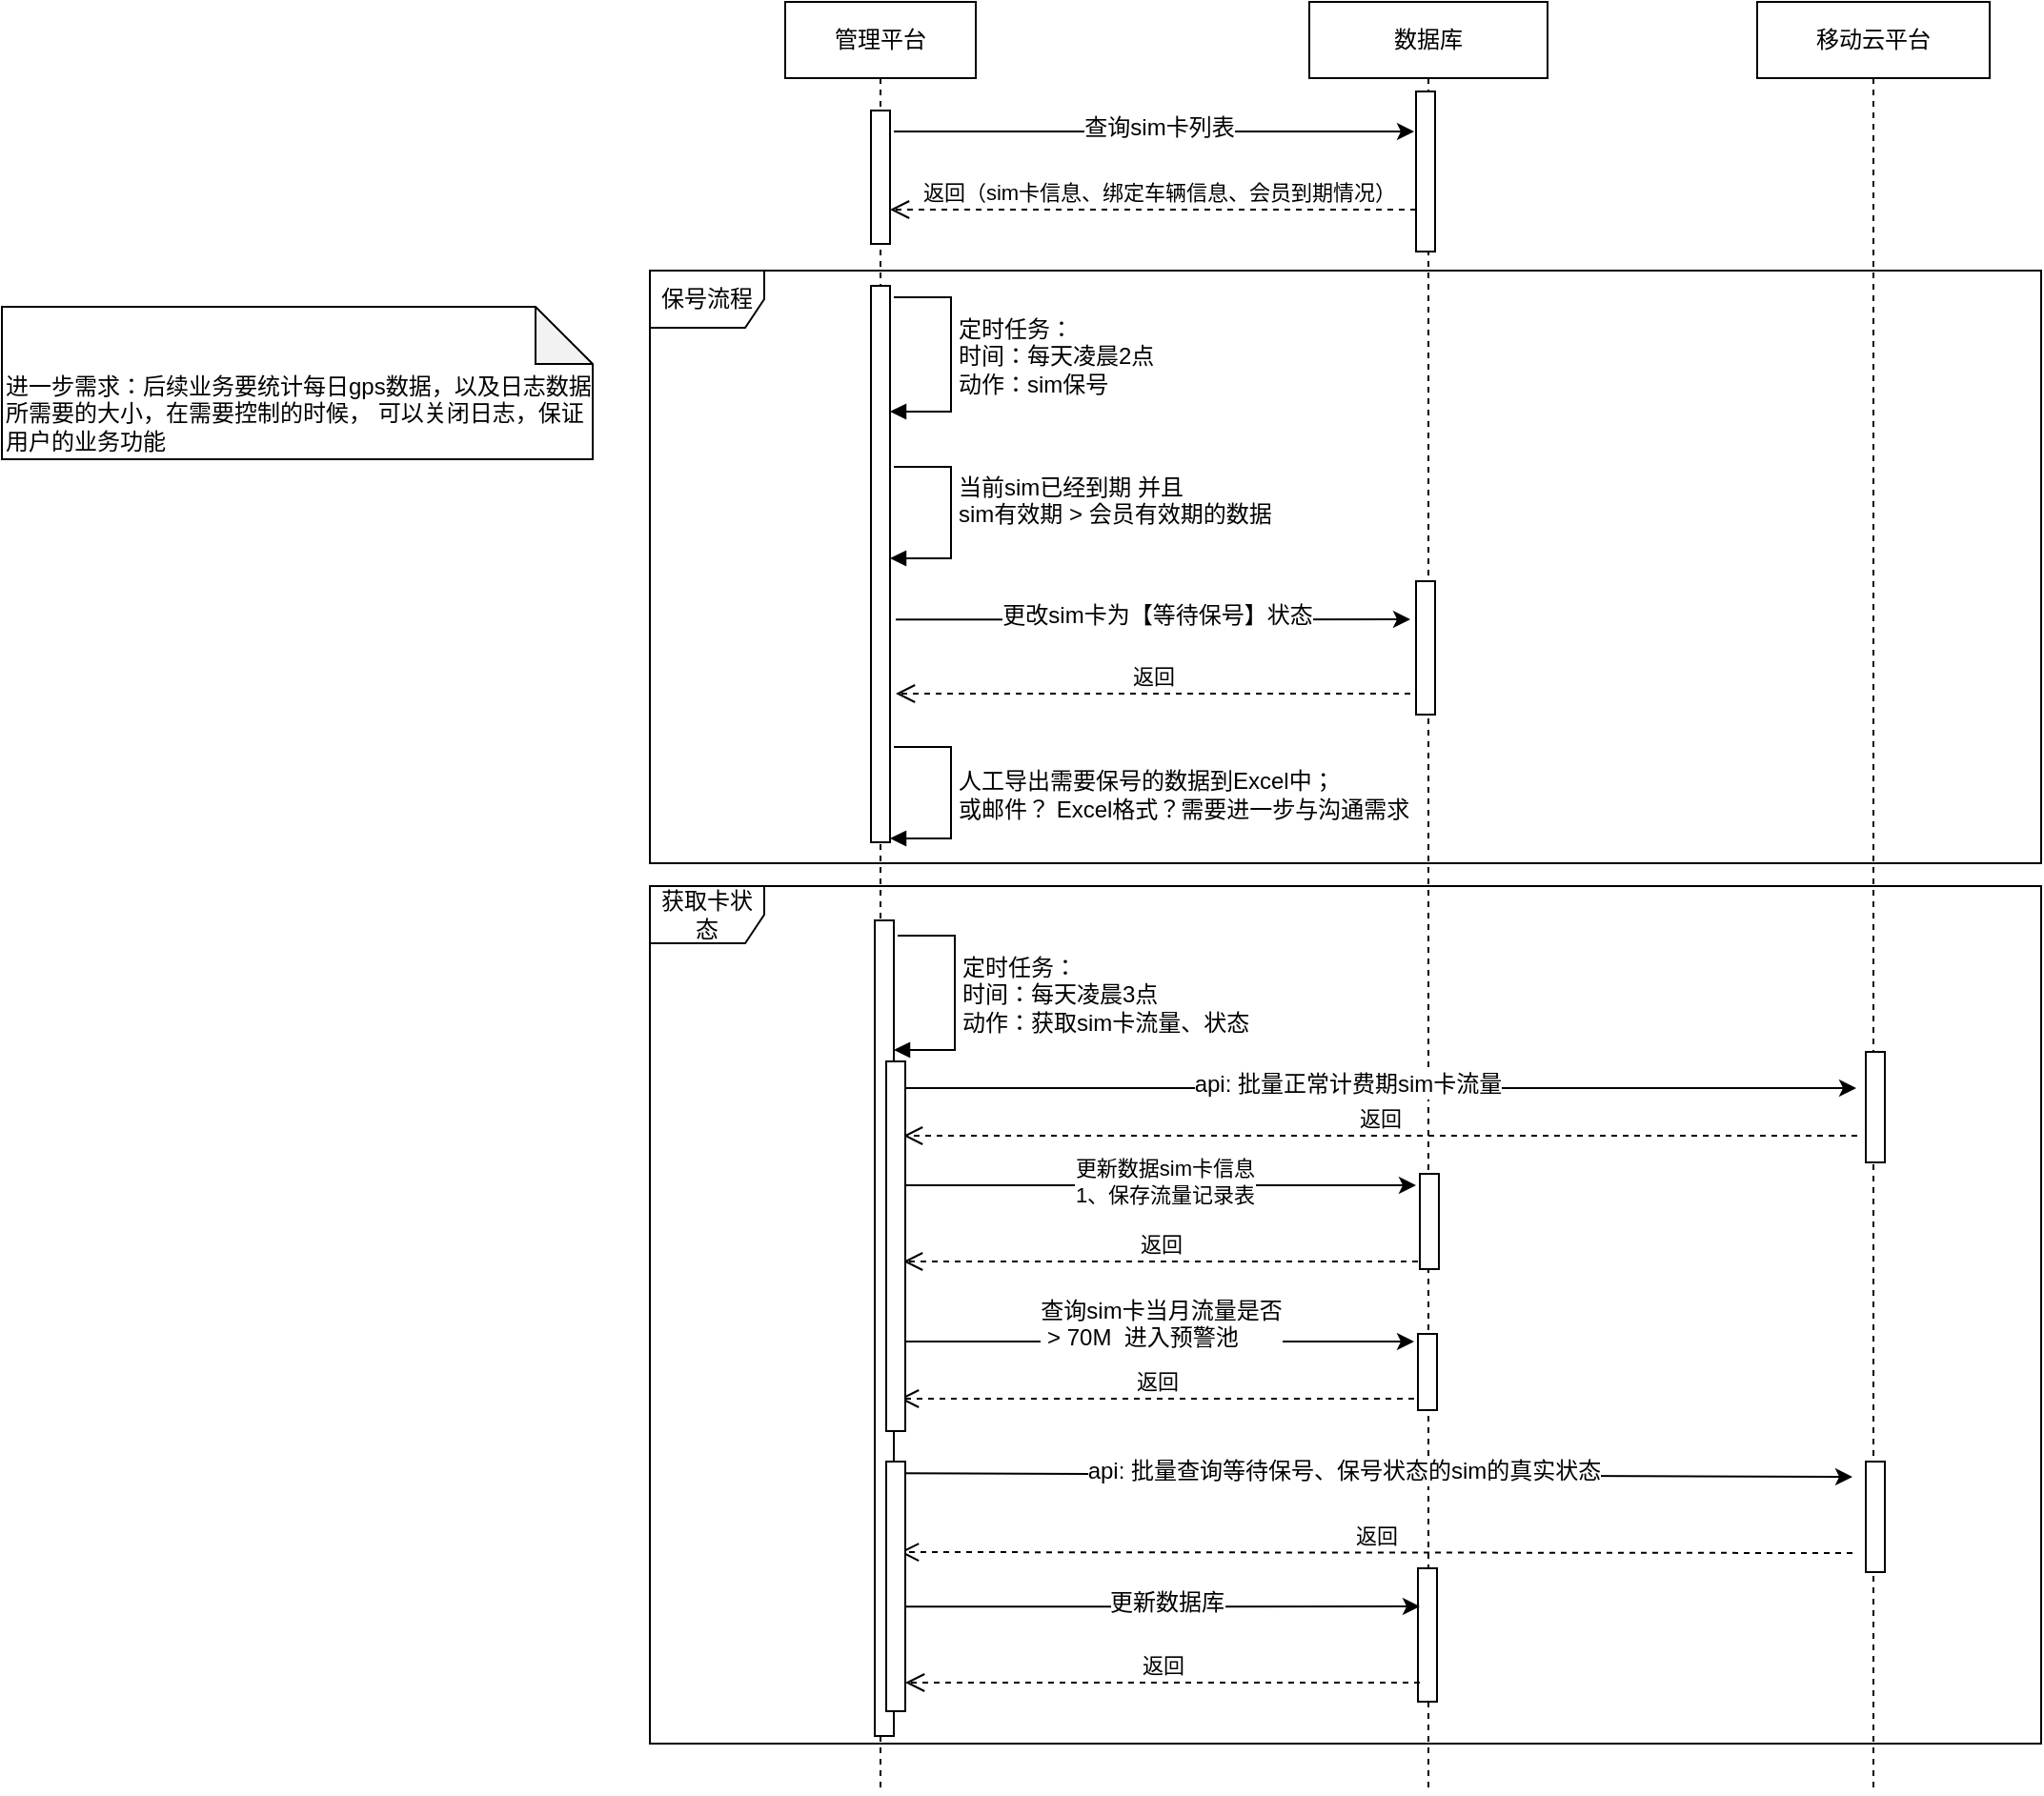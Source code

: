 <mxfile version="24.7.15">
  <diagram name="第 1 页" id="Y2cfiwyhvstEtxT1_A8s">
    <mxGraphModel dx="3363" dy="1036" grid="1" gridSize="10" guides="1" tooltips="1" connect="1" arrows="1" fold="1" page="1" pageScale="1" pageWidth="827" pageHeight="1169" math="0" shadow="0">
      <root>
        <mxCell id="0" />
        <mxCell id="1" parent="0" />
        <mxCell id="Os20RsgYe2a4jPq89aU4-10" value="移动云平台" style="shape=umlLifeline;perimeter=lifelinePerimeter;whiteSpace=wrap;html=1;container=0;dropTarget=0;collapsible=0;recursiveResize=0;outlineConnect=0;portConstraint=eastwest;newEdgeStyle={&quot;edgeStyle&quot;:&quot;elbowEdgeStyle&quot;,&quot;elbow&quot;:&quot;vertical&quot;,&quot;curved&quot;:0,&quot;rounded&quot;:0};" parent="1" vertex="1">
          <mxGeometry x="-219" y="60" width="122" height="940" as="geometry" />
        </mxCell>
        <mxCell id="DhiFU4VPr3CxJKBpV4ug-6" value="数据库" style="shape=umlLifeline;perimeter=lifelinePerimeter;whiteSpace=wrap;html=1;container=0;dropTarget=0;collapsible=0;recursiveResize=0;outlineConnect=0;portConstraint=eastwest;newEdgeStyle={&quot;edgeStyle&quot;:&quot;elbowEdgeStyle&quot;,&quot;elbow&quot;:&quot;vertical&quot;,&quot;curved&quot;:0,&quot;rounded&quot;:0};" parent="1" vertex="1">
          <mxGeometry x="-454" y="60" width="125" height="940" as="geometry" />
        </mxCell>
        <mxCell id="EFkXknBgCxwWWoDzn0F4-6" value="" style="endArrow=classic;html=1;rounded=0;" parent="DhiFU4VPr3CxJKBpV4ug-6" edge="1">
          <mxGeometry width="50" height="50" relative="1" as="geometry">
            <mxPoint x="-218" y="68" as="sourcePoint" />
            <mxPoint x="55" y="68" as="targetPoint" />
          </mxGeometry>
        </mxCell>
        <mxCell id="EFkXknBgCxwWWoDzn0F4-7" value="&lt;div style=&quot;text-align: left;&quot;&gt;&lt;span style=&quot;font-size: 12px;&quot;&gt;查询sim卡列表&lt;/span&gt;&lt;/div&gt;" style="edgeLabel;html=1;align=center;verticalAlign=middle;resizable=0;points=[];" parent="EFkXknBgCxwWWoDzn0F4-6" vertex="1" connectable="0">
          <mxGeometry x="-0.17" y="2" relative="1" as="geometry">
            <mxPoint x="25" as="offset" />
          </mxGeometry>
        </mxCell>
        <mxCell id="EFkXknBgCxwWWoDzn0F4-8" value="返回（sim卡信息、绑定车辆信息、会员到期情况）" style="html=1;verticalAlign=bottom;endArrow=open;dashed=1;endSize=8;edgeStyle=elbowEdgeStyle;elbow=vertical;curved=0;rounded=0;" parent="DhiFU4VPr3CxJKBpV4ug-6" edge="1">
          <mxGeometry relative="1" as="geometry">
            <mxPoint x="-220" y="109" as="targetPoint" />
            <Array as="points" />
            <mxPoint x="62" y="109" as="sourcePoint" />
            <mxPoint as="offset" />
          </mxGeometry>
        </mxCell>
        <mxCell id="EFkXknBgCxwWWoDzn0F4-5" value="" style="html=1;points=[];perimeter=orthogonalPerimeter;outlineConnect=0;targetShapes=umlLifeline;portConstraint=eastwest;newEdgeStyle={&quot;edgeStyle&quot;:&quot;elbowEdgeStyle&quot;,&quot;elbow&quot;:&quot;vertical&quot;,&quot;curved&quot;:0,&quot;rounded&quot;:0};" parent="DhiFU4VPr3CxJKBpV4ug-6" vertex="1">
          <mxGeometry x="56" y="47" width="10" height="84" as="geometry" />
        </mxCell>
        <mxCell id="Os20RsgYe2a4jPq89aU4-4" value="管理平台" style="shape=umlLifeline;perimeter=lifelinePerimeter;whiteSpace=wrap;html=1;container=0;dropTarget=0;collapsible=0;recursiveResize=0;outlineConnect=0;portConstraint=eastwest;newEdgeStyle={&quot;edgeStyle&quot;:&quot;elbowEdgeStyle&quot;,&quot;elbow&quot;:&quot;vertical&quot;,&quot;curved&quot;:0,&quot;rounded&quot;:0};" parent="1" vertex="1">
          <mxGeometry x="-729" y="60" width="100" height="940" as="geometry" />
        </mxCell>
        <mxCell id="DhiFU4VPr3CxJKBpV4ug-8" value="" style="html=1;points=[];perimeter=orthogonalPerimeter;outlineConnect=0;targetShapes=umlLifeline;portConstraint=eastwest;newEdgeStyle={&quot;edgeStyle&quot;:&quot;elbowEdgeStyle&quot;,&quot;elbow&quot;:&quot;vertical&quot;,&quot;curved&quot;:0,&quot;rounded&quot;:0};" parent="Os20RsgYe2a4jPq89aU4-4" vertex="1">
          <mxGeometry x="45" y="57" width="10" height="70" as="geometry" />
        </mxCell>
        <mxCell id="3o7O3v3yB-NyVa1zuSBE-20" value="" style="html=1;points=[];perimeter=orthogonalPerimeter;outlineConnect=0;targetShapes=umlLifeline;portConstraint=eastwest;newEdgeStyle={&quot;edgeStyle&quot;:&quot;elbowEdgeStyle&quot;,&quot;elbow&quot;:&quot;vertical&quot;,&quot;curved&quot;:0,&quot;rounded&quot;:0};" vertex="1" parent="Os20RsgYe2a4jPq89aU4-4">
          <mxGeometry x="45" y="149" width="10" height="292" as="geometry" />
        </mxCell>
        <mxCell id="DhiFU4VPr3CxJKBpV4ug-18" value="" style="endArrow=classic;html=1;rounded=0;" parent="1" edge="1">
          <mxGeometry width="50" height="50" relative="1" as="geometry">
            <mxPoint x="-669" y="763" as="sourcePoint" />
            <mxPoint x="-399" y="763" as="targetPoint" />
          </mxGeometry>
        </mxCell>
        <mxCell id="DhiFU4VPr3CxJKBpV4ug-19" value="&lt;div style=&quot;text-align: left;&quot;&gt;&lt;span style=&quot;font-size: 12px;&quot;&gt;查询sim卡当月流量是否&lt;br&gt;&lt;/span&gt;&lt;div&gt;&lt;span style=&quot;font-size: 12px;&quot;&gt;&amp;nbsp;&amp;gt; 70M&amp;nbsp; 进入预警池&lt;/span&gt;&lt;/div&gt;&lt;/div&gt;&lt;div style=&quot;text-align: left;&quot;&gt;&lt;span style=&quot;font-size: 12px;&quot;&gt;&amp;nbsp;&lt;/span&gt;&lt;/div&gt;" style="edgeLabel;html=1;align=center;verticalAlign=middle;resizable=0;points=[];" parent="DhiFU4VPr3CxJKBpV4ug-18" vertex="1" connectable="0">
          <mxGeometry x="-0.17" y="2" relative="1" as="geometry">
            <mxPoint x="25" as="offset" />
          </mxGeometry>
        </mxCell>
        <mxCell id="DhiFU4VPr3CxJKBpV4ug-20" value="返回" style="html=1;verticalAlign=bottom;endArrow=open;dashed=1;endSize=8;edgeStyle=elbowEdgeStyle;elbow=vertical;curved=0;rounded=0;" parent="1" edge="1">
          <mxGeometry relative="1" as="geometry">
            <mxPoint x="-669" y="793" as="targetPoint" />
            <Array as="points" />
            <mxPoint x="-399" y="793" as="sourcePoint" />
            <mxPoint as="offset" />
          </mxGeometry>
        </mxCell>
        <mxCell id="DhiFU4VPr3CxJKBpV4ug-17" value="" style="html=1;points=[];perimeter=orthogonalPerimeter;outlineConnect=0;targetShapes=umlLifeline;portConstraint=eastwest;newEdgeStyle={&quot;edgeStyle&quot;:&quot;elbowEdgeStyle&quot;,&quot;elbow&quot;:&quot;vertical&quot;,&quot;curved&quot;:0,&quot;rounded&quot;:0};" parent="1" vertex="1">
          <mxGeometry x="-397" y="759" width="10" height="40" as="geometry" />
        </mxCell>
        <mxCell id="3o7O3v3yB-NyVa1zuSBE-1" value="进一步需求：后续业务要统计每日gps数据，以及日志数据所需要的大小，在需要控制的时候， 可以关闭日志，保证用户的业务功能" style="shape=note;whiteSpace=wrap;html=1;backgroundOutline=1;darkOpacity=0.05;align=left;verticalAlign=bottom;" vertex="1" parent="1">
          <mxGeometry x="-1140" y="220" width="310" height="80" as="geometry" />
        </mxCell>
        <mxCell id="3o7O3v3yB-NyVa1zuSBE-2" value="" style="endArrow=classic;html=1;rounded=0;" edge="1" parent="1">
          <mxGeometry width="50" height="50" relative="1" as="geometry">
            <mxPoint x="-668" y="832.17" as="sourcePoint" />
            <mxPoint x="-169" y="834" as="targetPoint" />
          </mxGeometry>
        </mxCell>
        <mxCell id="3o7O3v3yB-NyVa1zuSBE-3" value="&lt;div style=&quot;text-align: left;&quot;&gt;&lt;span style=&quot;font-size: 12px;&quot;&gt;api: 批量查询等待保号、保号状态的sim的真实状态&lt;/span&gt;&lt;/div&gt;" style="edgeLabel;html=1;align=center;verticalAlign=middle;resizable=0;points=[];" vertex="1" connectable="0" parent="3o7O3v3yB-NyVa1zuSBE-2">
          <mxGeometry x="-0.17" y="2" relative="1" as="geometry">
            <mxPoint x="25" as="offset" />
          </mxGeometry>
        </mxCell>
        <mxCell id="3o7O3v3yB-NyVa1zuSBE-4" value="" style="html=1;points=[];perimeter=orthogonalPerimeter;outlineConnect=0;targetShapes=umlLifeline;portConstraint=eastwest;newEdgeStyle={&quot;edgeStyle&quot;:&quot;elbowEdgeStyle&quot;,&quot;elbow&quot;:&quot;vertical&quot;,&quot;curved&quot;:0,&quot;rounded&quot;:0};" vertex="1" parent="1">
          <mxGeometry x="-162" y="826" width="10" height="58" as="geometry" />
        </mxCell>
        <mxCell id="3o7O3v3yB-NyVa1zuSBE-5" value="返回" style="html=1;verticalAlign=bottom;endArrow=open;dashed=1;endSize=8;edgeStyle=elbowEdgeStyle;elbow=vertical;curved=0;rounded=0;" edge="1" parent="1">
          <mxGeometry relative="1" as="geometry">
            <mxPoint x="-669" y="873.33" as="targetPoint" />
            <Array as="points" />
            <mxPoint x="-169" y="874" as="sourcePoint" />
            <mxPoint as="offset" />
          </mxGeometry>
        </mxCell>
        <mxCell id="3o7O3v3yB-NyVa1zuSBE-6" value="" style="html=1;points=[];perimeter=orthogonalPerimeter;outlineConnect=0;targetShapes=umlLifeline;portConstraint=eastwest;newEdgeStyle={&quot;edgeStyle&quot;:&quot;elbowEdgeStyle&quot;,&quot;elbow&quot;:&quot;vertical&quot;,&quot;curved&quot;:0,&quot;rounded&quot;:0};" vertex="1" parent="1">
          <mxGeometry x="-397" y="882" width="10" height="70" as="geometry" />
        </mxCell>
        <mxCell id="3o7O3v3yB-NyVa1zuSBE-7" value="" style="endArrow=classic;html=1;rounded=0;" edge="1" parent="1">
          <mxGeometry width="50" height="50" relative="1" as="geometry">
            <mxPoint x="-666" y="902.17" as="sourcePoint" />
            <mxPoint x="-396" y="902" as="targetPoint" />
          </mxGeometry>
        </mxCell>
        <mxCell id="3o7O3v3yB-NyVa1zuSBE-8" value="&lt;div style=&quot;text-align: left;&quot;&gt;&lt;span style=&quot;font-size: 12px;&quot;&gt;更新数据库&lt;/span&gt;&lt;/div&gt;" style="edgeLabel;html=1;align=center;verticalAlign=middle;resizable=0;points=[];" vertex="1" connectable="0" parent="3o7O3v3yB-NyVa1zuSBE-7">
          <mxGeometry x="-0.17" y="2" relative="1" as="geometry">
            <mxPoint x="25" as="offset" />
          </mxGeometry>
        </mxCell>
        <mxCell id="3o7O3v3yB-NyVa1zuSBE-10" value="返回" style="html=1;verticalAlign=bottom;endArrow=open;dashed=1;endSize=8;edgeStyle=elbowEdgeStyle;elbow=vertical;curved=0;rounded=0;" edge="1" parent="1">
          <mxGeometry relative="1" as="geometry">
            <mxPoint x="-666" y="942.33" as="targetPoint" />
            <Array as="points" />
            <mxPoint x="-396" y="942" as="sourcePoint" />
            <mxPoint as="offset" />
          </mxGeometry>
        </mxCell>
        <mxCell id="3o7O3v3yB-NyVa1zuSBE-11" value="定时任务：&lt;br&gt;时间：每天凌晨2点&lt;br&gt;动作：sim保号" style="html=1;align=left;spacingLeft=2;endArrow=block;rounded=0;edgeStyle=orthogonalEdgeStyle;curved=0;rounded=0;fontFamily=Helvetica;fontSize=12;fontColor=default;" edge="1" parent="1">
          <mxGeometry relative="1" as="geometry">
            <mxPoint x="-672" y="215" as="sourcePoint" />
            <Array as="points">
              <mxPoint x="-642" y="215" />
              <mxPoint x="-642" y="275" />
            </Array>
            <mxPoint x="-674" y="275" as="targetPoint" />
          </mxGeometry>
        </mxCell>
        <mxCell id="3o7O3v3yB-NyVa1zuSBE-12" value="获取卡状态" style="shape=umlFrame;whiteSpace=wrap;html=1;pointerEvents=0;sketch=0;strokeColor=default;align=center;verticalAlign=middle;fontFamily=Helvetica;fontSize=12;fontColor=default;fillColor=default;" vertex="1" parent="1">
          <mxGeometry x="-800" y="524" width="730" height="450" as="geometry" />
        </mxCell>
        <mxCell id="3o7O3v3yB-NyVa1zuSBE-13" value="当前sim已经到期 并且&lt;br&gt;sim有效期 &amp;gt; 会员有效期的数据&amp;nbsp;&lt;div&gt;&lt;div&gt;&lt;br&gt;&lt;/div&gt;&lt;/div&gt;" style="html=1;align=left;spacingLeft=2;endArrow=block;rounded=0;edgeStyle=orthogonalEdgeStyle;curved=0;rounded=0;fontFamily=Helvetica;fontSize=12;fontColor=default;" edge="1" parent="1">
          <mxGeometry relative="1" as="geometry">
            <mxPoint x="-672" y="304" as="sourcePoint" />
            <Array as="points">
              <mxPoint x="-642" y="304" />
              <mxPoint x="-642" y="352" />
              <mxPoint x="-674" y="352" />
            </Array>
            <mxPoint x="-674" y="352" as="targetPoint" />
            <mxPoint as="offset" />
          </mxGeometry>
        </mxCell>
        <mxCell id="3o7O3v3yB-NyVa1zuSBE-14" value="保号流程" style="shape=umlFrame;whiteSpace=wrap;html=1;pointerEvents=0;sketch=0;strokeColor=default;align=center;verticalAlign=middle;fontFamily=Helvetica;fontSize=12;fontColor=default;fillColor=default;" vertex="1" parent="1">
          <mxGeometry x="-800" y="201" width="730" height="311" as="geometry" />
        </mxCell>
        <mxCell id="3o7O3v3yB-NyVa1zuSBE-15" value="" style="html=1;points=[];perimeter=orthogonalPerimeter;outlineConnect=0;targetShapes=umlLifeline;portConstraint=eastwest;newEdgeStyle={&quot;edgeStyle&quot;:&quot;elbowEdgeStyle&quot;,&quot;elbow&quot;:&quot;vertical&quot;,&quot;curved&quot;:0,&quot;rounded&quot;:0};" vertex="1" parent="1">
          <mxGeometry x="-398" y="364" width="10" height="70" as="geometry" />
        </mxCell>
        <mxCell id="3o7O3v3yB-NyVa1zuSBE-16" value="" style="endArrow=classic;html=1;rounded=0;" edge="1" parent="1">
          <mxGeometry width="50" height="50" relative="1" as="geometry">
            <mxPoint x="-671" y="384.17" as="sourcePoint" />
            <mxPoint x="-401" y="384" as="targetPoint" />
          </mxGeometry>
        </mxCell>
        <mxCell id="3o7O3v3yB-NyVa1zuSBE-17" value="&lt;div style=&quot;text-align: left;&quot;&gt;&lt;span style=&quot;font-size: 12px;&quot;&gt;更改sim卡为【等待&lt;/span&gt;&lt;span style=&quot;font-size: 12px;&quot;&gt;保号&lt;/span&gt;&lt;span style=&quot;font-size: 12px;&quot;&gt;】状态&lt;/span&gt;&lt;/div&gt;" style="edgeLabel;html=1;align=center;verticalAlign=middle;resizable=0;points=[];" vertex="1" connectable="0" parent="3o7O3v3yB-NyVa1zuSBE-16">
          <mxGeometry x="-0.17" y="2" relative="1" as="geometry">
            <mxPoint x="25" as="offset" />
          </mxGeometry>
        </mxCell>
        <mxCell id="3o7O3v3yB-NyVa1zuSBE-18" value="返回" style="html=1;verticalAlign=bottom;endArrow=open;dashed=1;endSize=8;edgeStyle=elbowEdgeStyle;elbow=vertical;curved=0;rounded=0;" edge="1" parent="1">
          <mxGeometry relative="1" as="geometry">
            <mxPoint x="-671" y="423.33" as="targetPoint" />
            <Array as="points" />
            <mxPoint x="-401" y="423" as="sourcePoint" />
            <mxPoint as="offset" />
          </mxGeometry>
        </mxCell>
        <mxCell id="3o7O3v3yB-NyVa1zuSBE-19" value="&lt;div&gt;&lt;div&gt;人工导出需要保号的数据到Excel中；&lt;/div&gt;&lt;/div&gt;&lt;div&gt;或邮件？ Excel格式？需要进一步与沟通需求&lt;/div&gt;" style="html=1;align=left;spacingLeft=2;endArrow=block;rounded=0;edgeStyle=orthogonalEdgeStyle;curved=0;rounded=0;fontFamily=Helvetica;fontSize=12;fontColor=default;" edge="1" parent="1">
          <mxGeometry relative="1" as="geometry">
            <mxPoint x="-672" y="451" as="sourcePoint" />
            <Array as="points">
              <mxPoint x="-642" y="451" />
              <mxPoint x="-642" y="499" />
              <mxPoint x="-674" y="499" />
            </Array>
            <mxPoint x="-674" y="499" as="targetPoint" />
            <mxPoint as="offset" />
          </mxGeometry>
        </mxCell>
        <mxCell id="Os20RsgYe2a4jPq89aU4-47" value="" style="html=1;points=[];perimeter=orthogonalPerimeter;outlineConnect=0;targetShapes=umlLifeline;portConstraint=eastwest;newEdgeStyle={&quot;edgeStyle&quot;:&quot;elbowEdgeStyle&quot;,&quot;elbow&quot;:&quot;vertical&quot;,&quot;curved&quot;:0,&quot;rounded&quot;:0};" parent="1" vertex="1">
          <mxGeometry x="-162" y="611" width="10" height="58" as="geometry" />
        </mxCell>
        <mxCell id="DhiFU4VPr3CxJKBpV4ug-12" value="" style="html=1;points=[];perimeter=orthogonalPerimeter;outlineConnect=0;targetShapes=umlLifeline;portConstraint=eastwest;newEdgeStyle={&quot;edgeStyle&quot;:&quot;elbowEdgeStyle&quot;,&quot;elbow&quot;:&quot;vertical&quot;,&quot;curved&quot;:0,&quot;rounded&quot;:0};" parent="1" vertex="1">
          <mxGeometry x="-396" y="675" width="10" height="50" as="geometry" />
        </mxCell>
        <mxCell id="Os20RsgYe2a4jPq89aU4-5" value="" style="html=1;points=[];perimeter=orthogonalPerimeter;outlineConnect=0;targetShapes=umlLifeline;portConstraint=eastwest;newEdgeStyle={&quot;edgeStyle&quot;:&quot;elbowEdgeStyle&quot;,&quot;elbow&quot;:&quot;vertical&quot;,&quot;curved&quot;:0,&quot;rounded&quot;:0};" parent="1" vertex="1">
          <mxGeometry x="-682" y="542" width="10" height="428" as="geometry" />
        </mxCell>
        <mxCell id="Os20RsgYe2a4jPq89aU4-24" value="定时任务：&lt;br&gt;时间：每天凌晨3点&lt;br&gt;动作：获取sim卡流量、状态" style="html=1;align=left;spacingLeft=2;endArrow=block;rounded=0;edgeStyle=orthogonalEdgeStyle;curved=0;rounded=0;fontFamily=Helvetica;fontSize=12;fontColor=default;" parent="1" target="Os20RsgYe2a4jPq89aU4-5" edge="1">
          <mxGeometry relative="1" as="geometry">
            <mxPoint x="-670" y="550" as="sourcePoint" />
            <Array as="points">
              <mxPoint x="-640" y="550" />
              <mxPoint x="-640" y="610" />
            </Array>
            <mxPoint x="-670" y="580" as="targetPoint" />
          </mxGeometry>
        </mxCell>
        <mxCell id="EFkXknBgCxwWWoDzn0F4-1" value="" style="endArrow=classic;html=1;rounded=0;" parent="1" edge="1">
          <mxGeometry width="50" height="50" relative="1" as="geometry">
            <mxPoint x="-667" y="681" as="sourcePoint" />
            <mxPoint x="-398" y="681" as="targetPoint" />
          </mxGeometry>
        </mxCell>
        <mxCell id="EFkXknBgCxwWWoDzn0F4-2" value="更新数据sim卡信息&lt;br&gt;1、保存流量记录表" style="edgeLabel;html=1;align=center;verticalAlign=middle;resizable=0;points=[];" parent="EFkXknBgCxwWWoDzn0F4-1" vertex="1" connectable="0">
          <mxGeometry x="-0.17" y="2" relative="1" as="geometry">
            <mxPoint x="25" as="offset" />
          </mxGeometry>
        </mxCell>
        <mxCell id="DhiFU4VPr3CxJKBpV4ug-9" value="" style="endArrow=classic;html=1;rounded=0;" parent="1" edge="1">
          <mxGeometry width="50" height="50" relative="1" as="geometry">
            <mxPoint x="-667" y="630" as="sourcePoint" />
            <mxPoint x="-167" y="630" as="targetPoint" />
          </mxGeometry>
        </mxCell>
        <mxCell id="DhiFU4VPr3CxJKBpV4ug-10" value="&lt;div style=&quot;text-align: left;&quot;&gt;&lt;span style=&quot;font-size: 12px;&quot;&gt;api: 批量正常计费期sim卡流量&lt;/span&gt;&lt;/div&gt;" style="edgeLabel;html=1;align=center;verticalAlign=middle;resizable=0;points=[];" parent="DhiFU4VPr3CxJKBpV4ug-9" vertex="1" connectable="0">
          <mxGeometry x="-0.17" y="2" relative="1" as="geometry">
            <mxPoint x="25" as="offset" />
          </mxGeometry>
        </mxCell>
        <mxCell id="DhiFU4VPr3CxJKBpV4ug-11" value="返回" style="html=1;verticalAlign=bottom;endArrow=open;dashed=1;endSize=8;edgeStyle=elbowEdgeStyle;elbow=vertical;curved=0;rounded=0;" parent="1" edge="1">
          <mxGeometry relative="1" as="geometry">
            <mxPoint x="-667" y="655" as="targetPoint" />
            <Array as="points" />
            <mxPoint x="-166.5" y="655.034" as="sourcePoint" />
            <mxPoint as="offset" />
          </mxGeometry>
        </mxCell>
        <mxCell id="DhiFU4VPr3CxJKBpV4ug-15" value="返回" style="html=1;verticalAlign=bottom;endArrow=open;dashed=1;endSize=8;edgeStyle=elbowEdgeStyle;elbow=vertical;curved=0;rounded=0;" parent="1" edge="1">
          <mxGeometry relative="1" as="geometry">
            <mxPoint x="-667" y="721" as="targetPoint" />
            <Array as="points" />
            <mxPoint x="-397" y="721" as="sourcePoint" />
            <mxPoint as="offset" />
          </mxGeometry>
        </mxCell>
        <mxCell id="3o7O3v3yB-NyVa1zuSBE-21" value="" style="html=1;points=[];perimeter=orthogonalPerimeter;outlineConnect=0;targetShapes=umlLifeline;portConstraint=eastwest;newEdgeStyle={&quot;edgeStyle&quot;:&quot;elbowEdgeStyle&quot;,&quot;elbow&quot;:&quot;vertical&quot;,&quot;curved&quot;:0,&quot;rounded&quot;:0};" vertex="1" parent="1">
          <mxGeometry x="-676" y="616" width="10" height="194" as="geometry" />
        </mxCell>
        <mxCell id="3o7O3v3yB-NyVa1zuSBE-22" value="" style="html=1;points=[];perimeter=orthogonalPerimeter;outlineConnect=0;targetShapes=umlLifeline;portConstraint=eastwest;newEdgeStyle={&quot;edgeStyle&quot;:&quot;elbowEdgeStyle&quot;,&quot;elbow&quot;:&quot;vertical&quot;,&quot;curved&quot;:0,&quot;rounded&quot;:0};" vertex="1" parent="1">
          <mxGeometry x="-676" y="826" width="10" height="131" as="geometry" />
        </mxCell>
      </root>
    </mxGraphModel>
  </diagram>
</mxfile>
